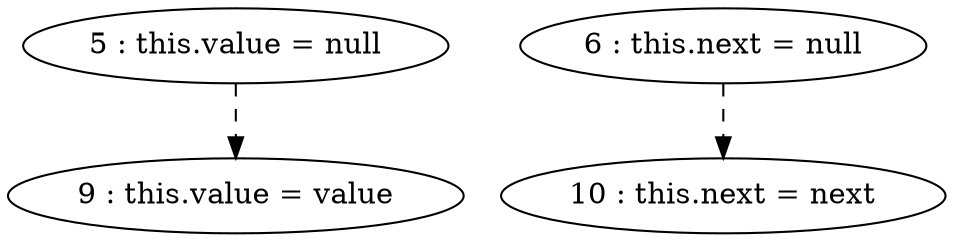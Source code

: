 digraph G {
"5 : this.value = null"
"5 : this.value = null" -> "9 : this.value = value" [style=dashed]
"6 : this.next = null"
"6 : this.next = null" -> "10 : this.next = next" [style=dashed]
"9 : this.value = value"
"10 : this.next = next"
}